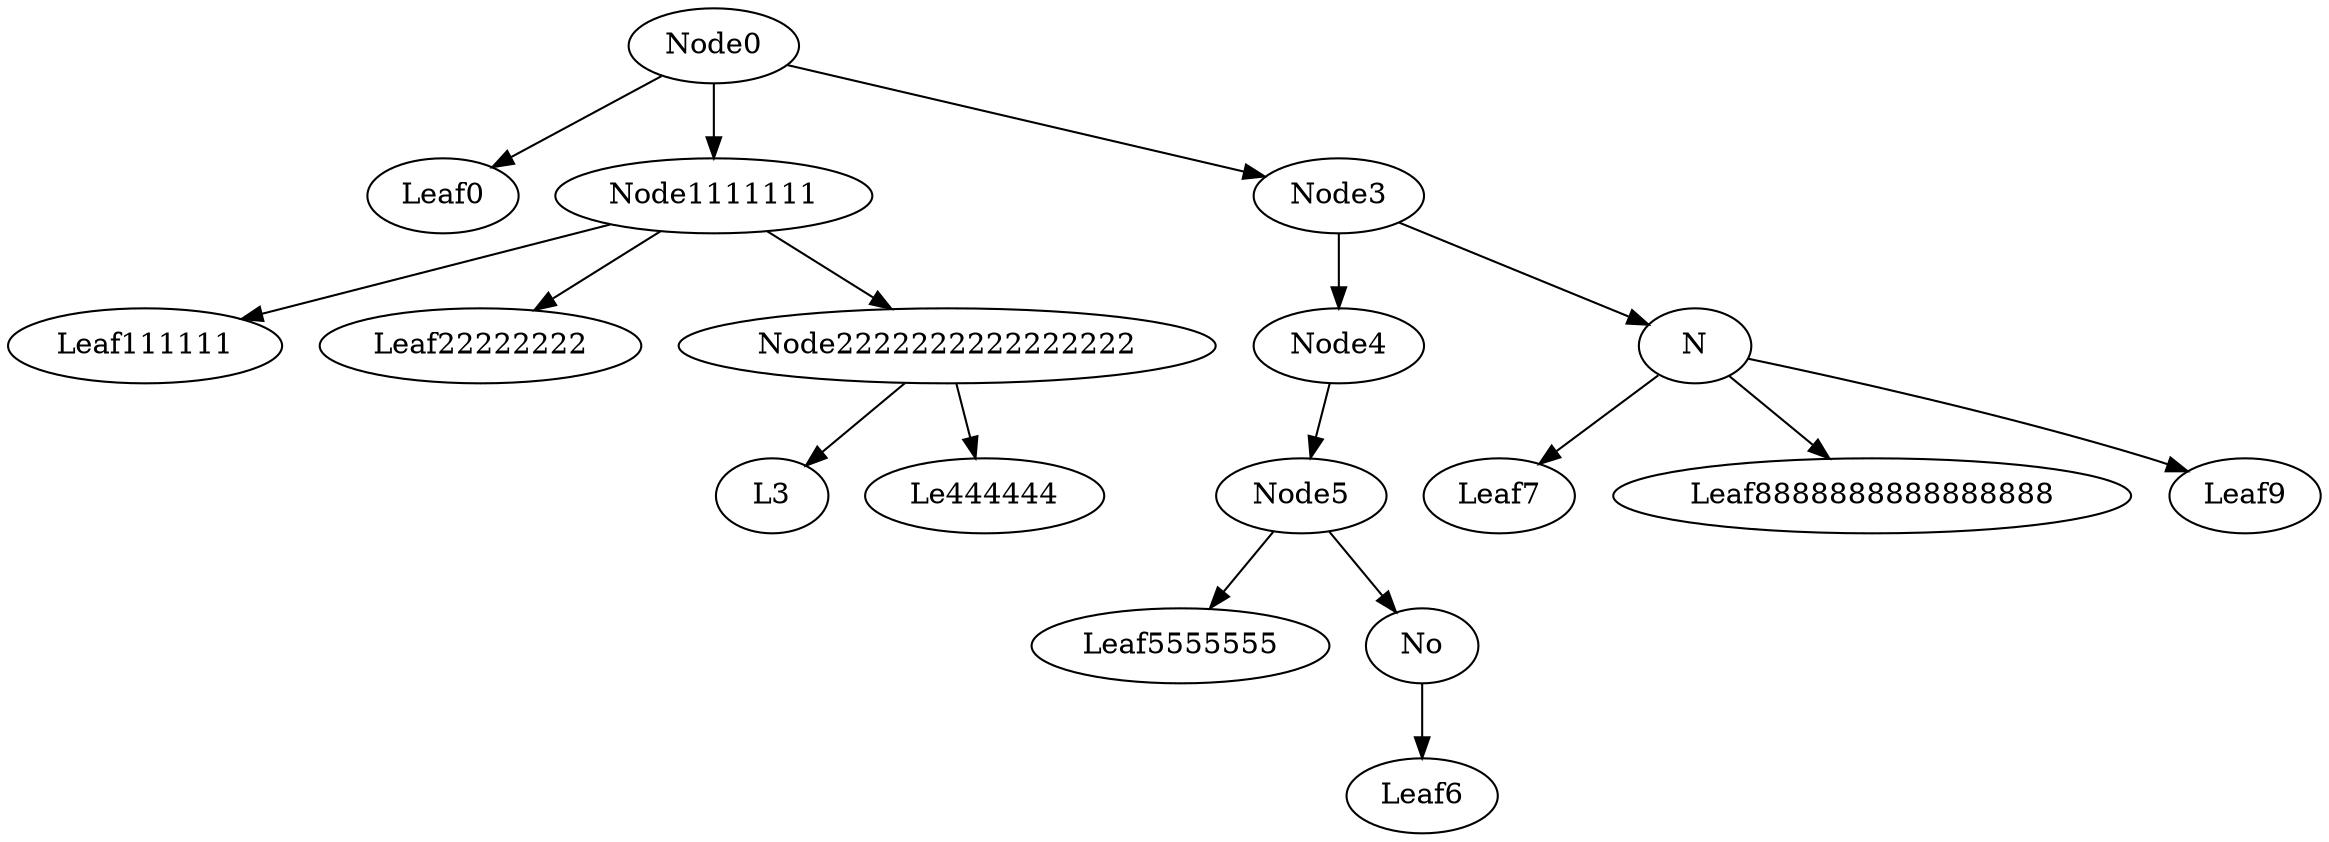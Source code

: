 digraph G {
graph [ordering="out"]
0 [label="Node0" pos="9.200000,5.000000!"]
1 [label="Leaf0" pos="2.000000,4.000000!"]
2 [label="Node1111111" pos="6.300000,4.000000!"]
3 [label="Leaf111111" pos="4.000000,3.000000!"]
4 [label="Leaf22222222" pos="6.000000,3.000000!"]
5 [label="Node2222222222222222" pos="8.600000,3.000000!"]
6 [label="L3" pos="7.600000,2.000000!"]
7 [label="Le444444" pos="9.600000,2.000000!"]
8 [label="Node3" pos="16.400000,4.000000!"]
9 [label="Node4" pos="13.600000,3.000000!"]
10 [label="Node5" pos="13.600000,2.000000!"]
11 [label="Leaf5555555" pos="12.600000,1.000000!"]
12 [label="No" pos="14.600000,1.000000!"]
13 [label="Leaf6" pos="14.600000,0.000000!"]
14 [label="N" pos="19.200000,3.000000!"]
15 [label="Leaf7" pos="16.600000,2.000000!"]
16 [label="Leaf8888888888888888" pos="19.200000,2.000000!"]
17 [label="Leaf9" pos="21.800000,2.000000!"]
0->1;
0->2;
2->3;
2->4;
2->5;
5->6;
5->7;
0->8;
8->9;
9->10;
10->11;
10->12;
12->13;
8->14;
14->15;
14->16;
14->17;
}

